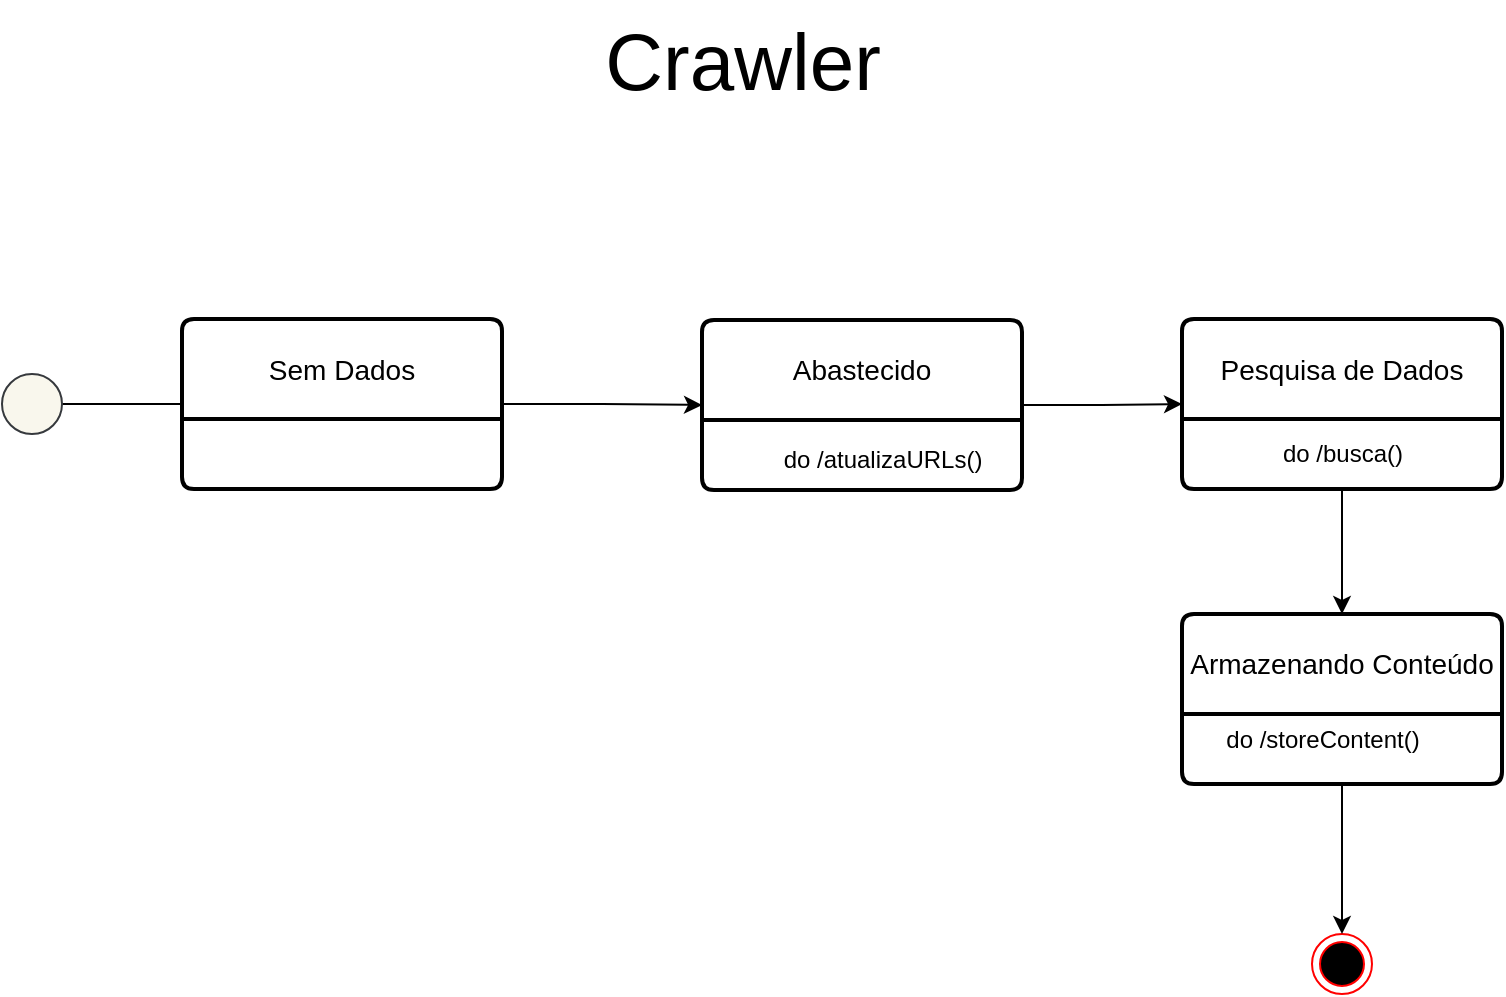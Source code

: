 <mxfile version="24.4.4" type="device" pages="4">
  <diagram name="DE - Crawler" id="9xNMujUlzLksT8GCPlML">
    <mxGraphModel dx="2033" dy="804" grid="1" gridSize="10" guides="1" tooltips="1" connect="1" arrows="1" fold="1" page="1" pageScale="1" pageWidth="827" pageHeight="1169" math="0" shadow="0">
      <root>
        <mxCell id="0" />
        <mxCell id="1" parent="0" />
        <mxCell id="cqbVbwcF_bbiFiC44ExB-3" style="edgeStyle=orthogonalEdgeStyle;rounded=0;orthogonalLoop=1;jettySize=auto;html=1;entryX=0;entryY=0.5;entryDx=0;entryDy=0;" parent="1" source="kfAu8-7spN8CnpjQG4le-2" target="kfAu8-7spN8CnpjQG4le-10" edge="1">
          <mxGeometry relative="1" as="geometry" />
        </mxCell>
        <mxCell id="kfAu8-7spN8CnpjQG4le-2" value="Abastecido" style="swimlane;childLayout=stackLayout;horizontal=1;startSize=50;horizontalStack=0;rounded=1;fontSize=14;fontStyle=0;strokeWidth=2;resizeParent=0;resizeLast=1;shadow=0;dashed=0;align=center;arcSize=4;whiteSpace=wrap;html=1;" parent="1" vertex="1">
          <mxGeometry x="360" y="213" width="160" height="85" as="geometry" />
        </mxCell>
        <mxCell id="kfAu8-7spN8CnpjQG4le-4" value="" style="ellipse;html=1;shape=endState;fillColor=#000000;strokeColor=#ff0000;" parent="1" vertex="1">
          <mxGeometry x="665" y="520" width="30" height="30" as="geometry" />
        </mxCell>
        <mxCell id="kfAu8-7spN8CnpjQG4le-7" style="edgeStyle=orthogonalEdgeStyle;rounded=0;orthogonalLoop=1;jettySize=auto;html=1;" parent="1" source="kfAu8-7spN8CnpjQG4le-6" edge="1">
          <mxGeometry relative="1" as="geometry">
            <mxPoint x="160" y="255" as="targetPoint" />
          </mxGeometry>
        </mxCell>
        <mxCell id="kfAu8-7spN8CnpjQG4le-6" value="" style="ellipse;whiteSpace=wrap;html=1;aspect=fixed;fillColor=#f9f7ed;strokeColor=#36393d;" parent="1" vertex="1">
          <mxGeometry x="10" y="240" width="30" height="30" as="geometry" />
        </mxCell>
        <mxCell id="kfAu8-7spN8CnpjQG4le-8" value="&lt;font style=&quot;font-size: 40px;&quot;&gt;Crawler&lt;/font&gt;" style="text;html=1;align=center;verticalAlign=middle;resizable=0;points=[];autosize=1;strokeColor=none;fillColor=none;" parent="1" vertex="1">
          <mxGeometry x="300" y="53" width="160" height="60" as="geometry" />
        </mxCell>
        <mxCell id="cqbVbwcF_bbiFiC44ExB-5" style="edgeStyle=orthogonalEdgeStyle;rounded=0;orthogonalLoop=1;jettySize=auto;html=1;entryX=0.5;entryY=0;entryDx=0;entryDy=0;" parent="1" source="kfAu8-7spN8CnpjQG4le-9" target="kfAu8-7spN8CnpjQG4le-4" edge="1">
          <mxGeometry relative="1" as="geometry" />
        </mxCell>
        <mxCell id="kfAu8-7spN8CnpjQG4le-9" value="Armazenando Conteúdo" style="swimlane;childLayout=stackLayout;horizontal=1;startSize=50;horizontalStack=0;rounded=1;fontSize=14;fontStyle=0;strokeWidth=2;resizeParent=0;resizeLast=1;shadow=0;dashed=0;align=center;arcSize=4;whiteSpace=wrap;html=1;" parent="1" vertex="1">
          <mxGeometry x="600" y="360" width="160" height="85" as="geometry" />
        </mxCell>
        <mxCell id="cqbVbwcF_bbiFiC44ExB-4" style="edgeStyle=orthogonalEdgeStyle;rounded=0;orthogonalLoop=1;jettySize=auto;html=1;entryX=0.5;entryY=0;entryDx=0;entryDy=0;" parent="1" source="kfAu8-7spN8CnpjQG4le-10" target="kfAu8-7spN8CnpjQG4le-9" edge="1">
          <mxGeometry relative="1" as="geometry" />
        </mxCell>
        <mxCell id="kfAu8-7spN8CnpjQG4le-10" value="Pesquisa de Dados" style="swimlane;childLayout=stackLayout;horizontal=1;startSize=50;horizontalStack=0;rounded=1;fontSize=14;fontStyle=0;strokeWidth=2;resizeParent=0;resizeLast=1;shadow=0;dashed=0;align=center;arcSize=4;whiteSpace=wrap;html=1;" parent="1" vertex="1">
          <mxGeometry x="600" y="212.5" width="160" height="85" as="geometry" />
        </mxCell>
        <mxCell id="jtXHg9V6n9QFiWOQHvRo-2" value="do /busca()" style="text;html=1;align=center;verticalAlign=middle;resizable=0;points=[];autosize=1;strokeColor=none;fillColor=none;" parent="kfAu8-7spN8CnpjQG4le-10" vertex="1">
          <mxGeometry y="50" width="160" height="35" as="geometry" />
        </mxCell>
        <mxCell id="cqbVbwcF_bbiFiC44ExB-2" style="edgeStyle=orthogonalEdgeStyle;rounded=0;orthogonalLoop=1;jettySize=auto;html=1;entryX=0;entryY=0.5;entryDx=0;entryDy=0;" parent="1" source="cqbVbwcF_bbiFiC44ExB-1" target="kfAu8-7spN8CnpjQG4le-2" edge="1">
          <mxGeometry relative="1" as="geometry" />
        </mxCell>
        <mxCell id="cqbVbwcF_bbiFiC44ExB-1" value="Sem Dados" style="swimlane;childLayout=stackLayout;horizontal=1;startSize=50;horizontalStack=0;rounded=1;fontSize=14;fontStyle=0;strokeWidth=2;resizeParent=0;resizeLast=1;shadow=0;dashed=0;align=center;arcSize=4;whiteSpace=wrap;html=1;" parent="1" vertex="1">
          <mxGeometry x="100" y="212.5" width="160" height="85" as="geometry" />
        </mxCell>
        <mxCell id="jtXHg9V6n9QFiWOQHvRo-1" value="do /atualizaURLs()" style="text;html=1;align=center;verticalAlign=middle;resizable=0;points=[];autosize=1;strokeColor=none;fillColor=none;" parent="1" vertex="1">
          <mxGeometry x="390" y="268" width="120" height="30" as="geometry" />
        </mxCell>
        <mxCell id="jtXHg9V6n9QFiWOQHvRo-4" value="do /storeContent()" style="text;html=1;align=center;verticalAlign=middle;resizable=0;points=[];autosize=1;strokeColor=none;fillColor=none;" parent="1" vertex="1">
          <mxGeometry x="610" y="408" width="120" height="30" as="geometry" />
        </mxCell>
      </root>
    </mxGraphModel>
  </diagram>
  <diagram id="KzJYx-17iR-VhBiHGrCX" name="DE - Fetcher">
    <mxGraphModel grid="1" page="1" gridSize="10" guides="1" tooltips="1" connect="1" arrows="1" fold="1" pageScale="1" pageWidth="827" pageHeight="1169" math="0" shadow="0">
      <root>
        <mxCell id="0" />
        <mxCell id="1" parent="0" />
        <mxCell id="f3DdB8-7DULBCzmjG1NS-1" style="edgeStyle=orthogonalEdgeStyle;rounded=0;orthogonalLoop=1;jettySize=auto;html=1;entryX=0;entryY=0.5;entryDx=0;entryDy=0;" edge="1" parent="1" source="f3DdB8-7DULBCzmjG1NS-2" target="f3DdB8-7DULBCzmjG1NS-10">
          <mxGeometry relative="1" as="geometry" />
        </mxCell>
        <mxCell id="f3DdB8-7DULBCzmjG1NS-2" value="Pesquisa Fronteira" style="swimlane;childLayout=stackLayout;horizontal=1;startSize=50;horizontalStack=0;rounded=1;fontSize=14;fontStyle=0;strokeWidth=2;resizeParent=0;resizeLast=1;shadow=0;dashed=0;align=center;arcSize=4;whiteSpace=wrap;html=1;" vertex="1" parent="1">
          <mxGeometry x="380" y="212.5" width="160" height="85" as="geometry" />
        </mxCell>
        <mxCell id="uo_bJy7aYgEMZKwGv6G--1" value="/do frontierURL()" style="text;html=1;align=center;verticalAlign=middle;resizable=0;points=[];autosize=1;strokeColor=none;fillColor=none;" vertex="1" parent="f3DdB8-7DULBCzmjG1NS-2">
          <mxGeometry y="50" width="160" height="35" as="geometry" />
        </mxCell>
        <mxCell id="f3DdB8-7DULBCzmjG1NS-3" value="" style="ellipse;html=1;shape=endState;fillColor=#000000;strokeColor=#ff0000;" vertex="1" parent="1">
          <mxGeometry x="667.5" y="370" width="30" height="30" as="geometry" />
        </mxCell>
        <mxCell id="f3DdB8-7DULBCzmjG1NS-4" style="edgeStyle=orthogonalEdgeStyle;rounded=0;orthogonalLoop=1;jettySize=auto;html=1;" edge="1" parent="1" source="f3DdB8-7DULBCzmjG1NS-5">
          <mxGeometry relative="1" as="geometry">
            <mxPoint x="160" y="255" as="targetPoint" />
          </mxGeometry>
        </mxCell>
        <mxCell id="f3DdB8-7DULBCzmjG1NS-5" value="" style="ellipse;whiteSpace=wrap;html=1;aspect=fixed;fillColor=#f9f7ed;strokeColor=#36393d;" vertex="1" parent="1">
          <mxGeometry x="10" y="240" width="30" height="30" as="geometry" />
        </mxCell>
        <mxCell id="f3DdB8-7DULBCzmjG1NS-9" style="edgeStyle=orthogonalEdgeStyle;rounded=0;orthogonalLoop=1;jettySize=auto;html=1;entryX=0.5;entryY=0;entryDx=0;entryDy=0;" edge="1" parent="1" source="f3DdB8-7DULBCzmjG1NS-10">
          <mxGeometry relative="1" as="geometry">
            <mxPoint x="682.5" y="360" as="targetPoint" />
          </mxGeometry>
        </mxCell>
        <mxCell id="f3DdB8-7DULBCzmjG1NS-10" value="Abastecido" style="swimlane;childLayout=stackLayout;horizontal=1;startSize=50;horizontalStack=0;rounded=1;fontSize=14;fontStyle=0;strokeWidth=2;resizeParent=0;resizeLast=1;shadow=0;dashed=0;align=center;arcSize=4;whiteSpace=wrap;html=1;" vertex="1" parent="1">
          <mxGeometry x="600" y="212.5" width="165" height="85" as="geometry" />
        </mxCell>
        <mxCell id="uo_bJy7aYgEMZKwGv6G--2" value="do /comunica com Internet" style="text;html=1;align=center;verticalAlign=middle;resizable=0;points=[];autosize=1;strokeColor=none;fillColor=none;" vertex="1" parent="f3DdB8-7DULBCzmjG1NS-10">
          <mxGeometry y="50" width="165" height="35" as="geometry" />
        </mxCell>
        <mxCell id="f3DdB8-7DULBCzmjG1NS-11" style="edgeStyle=orthogonalEdgeStyle;rounded=0;orthogonalLoop=1;jettySize=auto;html=1;entryX=0;entryY=0.5;entryDx=0;entryDy=0;" edge="1" parent="1" source="f3DdB8-7DULBCzmjG1NS-12" target="f3DdB8-7DULBCzmjG1NS-2">
          <mxGeometry relative="1" as="geometry" />
        </mxCell>
        <mxCell id="f3DdB8-7DULBCzmjG1NS-12" value="Vazio" style="swimlane;childLayout=stackLayout;horizontal=1;startSize=50;horizontalStack=0;rounded=1;fontSize=14;fontStyle=0;strokeWidth=2;resizeParent=0;resizeLast=1;shadow=0;dashed=0;align=center;arcSize=4;whiteSpace=wrap;html=1;" vertex="1" parent="1">
          <mxGeometry x="160" y="212.5" width="160" height="85" as="geometry" />
        </mxCell>
        <mxCell id="iPNBF64CQte7NCTMTNsE-1" value="&lt;font style=&quot;font-size: 40px;&quot;&gt;Fetcher&lt;/font&gt;" style="text;html=1;align=center;verticalAlign=middle;resizable=0;points=[];autosize=1;strokeColor=none;fillColor=none;" vertex="1" parent="1">
          <mxGeometry x="300" y="53" width="160" height="60" as="geometry" />
        </mxCell>
      </root>
    </mxGraphModel>
  </diagram>
  <diagram id="k_xOPBO3l8IfbI_-44rA" name="DE - DNS">
    <mxGraphModel grid="1" page="1" gridSize="10" guides="1" tooltips="1" connect="1" arrows="1" fold="1" pageScale="1" pageWidth="827" pageHeight="1169" math="0" shadow="0">
      <root>
        <mxCell id="0" />
        <mxCell id="1" parent="0" />
        <mxCell id="7dn9fYxT8fN-7_6PDpfM-4" style="edgeStyle=orthogonalEdgeStyle;rounded=0;orthogonalLoop=1;jettySize=auto;html=1;entryX=0;entryY=0.5;entryDx=0;entryDy=0;" edge="1" parent="1" source="lJnn1hOtQvQEHFWve7Z--1" target="lJnn1hOtQvQEHFWve7Z--3">
          <mxGeometry relative="1" as="geometry" />
        </mxCell>
        <mxCell id="_nZmj1FFM9pvGY3tv3fc-1" value="Identifica Host e IP" style="edgeLabel;html=1;align=center;verticalAlign=middle;resizable=0;points=[];" connectable="0" vertex="1" parent="7dn9fYxT8fN-7_6PDpfM-4">
          <mxGeometry x="-0.291" y="3" relative="1" as="geometry">
            <mxPoint as="offset" />
          </mxGeometry>
        </mxCell>
        <mxCell id="lJnn1hOtQvQEHFWve7Z--1" value="Sem Conexão" style="swimlane;childLayout=stackLayout;horizontal=1;startSize=50;horizontalStack=0;rounded=1;fontSize=14;fontStyle=0;strokeWidth=2;resizeParent=0;resizeLast=1;shadow=0;dashed=0;align=center;arcSize=4;whiteSpace=wrap;html=1;" vertex="1" parent="1">
          <mxGeometry x="180" y="190" width="160" height="80" as="geometry" />
        </mxCell>
        <mxCell id="7dn9fYxT8fN-7_6PDpfM-5" style="edgeStyle=orthogonalEdgeStyle;rounded=0;orthogonalLoop=1;jettySize=auto;html=1;" edge="1" parent="1" source="lJnn1hOtQvQEHFWve7Z--3" target="lJnn1hOtQvQEHFWve7Z--4">
          <mxGeometry relative="1" as="geometry" />
        </mxCell>
        <mxCell id="lJnn1hOtQvQEHFWve7Z--3" value="Conectado" style="swimlane;childLayout=stackLayout;horizontal=1;startSize=50;horizontalStack=0;rounded=1;fontSize=14;fontStyle=0;strokeWidth=2;resizeParent=0;resizeLast=1;shadow=0;dashed=0;align=center;arcSize=4;whiteSpace=wrap;html=1;" vertex="1" parent="1">
          <mxGeometry x="500" y="190" width="160" height="80" as="geometry" />
        </mxCell>
        <mxCell id="QSgUhvZyUqBF5xjux-Oz-1" value="do /resolver()" style="text;html=1;align=center;verticalAlign=middle;resizable=0;points=[];autosize=1;strokeColor=none;fillColor=none;" vertex="1" parent="lJnn1hOtQvQEHFWve7Z--3">
          <mxGeometry y="50" width="160" height="30" as="geometry" />
        </mxCell>
        <mxCell id="lJnn1hOtQvQEHFWve7Z--4" value="" style="ellipse;html=1;shape=endState;fillColor=#000000;strokeColor=#ff0000;" vertex="1" parent="1">
          <mxGeometry x="565" y="350" width="30" height="30" as="geometry" />
        </mxCell>
        <mxCell id="7dn9fYxT8fN-7_6PDpfM-3" style="edgeStyle=orthogonalEdgeStyle;rounded=0;orthogonalLoop=1;jettySize=auto;html=1;entryX=0;entryY=0.5;entryDx=0;entryDy=0;" edge="1" parent="1" source="lJnn1hOtQvQEHFWve7Z--5" target="lJnn1hOtQvQEHFWve7Z--1">
          <mxGeometry relative="1" as="geometry" />
        </mxCell>
        <mxCell id="_nZmj1FFM9pvGY3tv3fc-2" value="Inicializa DNS" style="edgeLabel;html=1;align=center;verticalAlign=middle;resizable=0;points=[];" connectable="0" vertex="1" parent="7dn9fYxT8fN-7_6PDpfM-3">
          <mxGeometry x="-0.255" y="-2" relative="1" as="geometry">
            <mxPoint x="9" y="-2" as="offset" />
          </mxGeometry>
        </mxCell>
        <mxCell id="lJnn1hOtQvQEHFWve7Z--5" value="" style="strokeWidth=2;html=1;shape=mxgraph.flowchart.start_2;whiteSpace=wrap;" vertex="1" parent="1">
          <mxGeometry x="40" y="215" width="30" height="30" as="geometry" />
        </mxCell>
        <mxCell id="7dn9fYxT8fN-7_6PDpfM-1" value="&lt;font style=&quot;font-size: 40px;&quot;&gt;DNS&lt;/font&gt;" style="text;html=1;align=center;verticalAlign=middle;resizable=0;points=[];autosize=1;strokeColor=none;fillColor=none;" vertex="1" parent="1">
          <mxGeometry x="325" y="53" width="110" height="60" as="geometry" />
        </mxCell>
      </root>
    </mxGraphModel>
  </diagram>
  <diagram id="P9RJEKTP_0M1nMr1R6yX" name="DE - Cache">
    <mxGraphModel grid="1" page="1" gridSize="10" guides="1" tooltips="1" connect="1" arrows="1" fold="1" pageScale="1" pageWidth="827" pageHeight="1169" math="0" shadow="0">
      <root>
        <mxCell id="0" />
        <mxCell id="1" parent="0" />
        <mxCell id="sv4MF4fnECCsAf4Mp550-3" style="edgeStyle=orthogonalEdgeStyle;rounded=0;orthogonalLoop=1;jettySize=auto;html=1;" edge="1" parent="1" source="Yj814bwFjNX4voatIRAS-1" target="Yj814bwFjNX4voatIRAS-2">
          <mxGeometry relative="1" as="geometry" />
        </mxCell>
        <mxCell id="OjPTFJ4K3kEGELKlhBjy-2" value="Conteúdo recebido" style="edgeLabel;html=1;align=center;verticalAlign=middle;resizable=0;points=[];" connectable="0" vertex="1" parent="sv4MF4fnECCsAf4Mp550-3">
          <mxGeometry x="-0.308" relative="1" as="geometry">
            <mxPoint x="15" as="offset" />
          </mxGeometry>
        </mxCell>
        <mxCell id="Yj814bwFjNX4voatIRAS-1" value="Sem conteúdo" style="swimlane;childLayout=stackLayout;horizontal=1;startSize=50;horizontalStack=0;rounded=1;fontSize=14;fontStyle=0;strokeWidth=2;resizeParent=0;resizeLast=1;shadow=0;dashed=0;align=center;arcSize=4;whiteSpace=wrap;html=1;" vertex="1" parent="1">
          <mxGeometry x="190" y="190" width="160" height="80" as="geometry" />
        </mxCell>
        <mxCell id="Yj814bwFjNX4voatIRAS-2" value="Conteúdo Baixado" style="swimlane;childLayout=stackLayout;horizontal=1;startSize=50;horizontalStack=0;rounded=1;fontSize=14;fontStyle=0;strokeWidth=2;resizeParent=0;resizeLast=1;shadow=0;dashed=0;align=center;arcSize=4;whiteSpace=wrap;html=1;" vertex="1" parent="1">
          <mxGeometry x="480" y="190" width="160" height="80" as="geometry" />
        </mxCell>
        <mxCell id="sv4MF4fnECCsAf4Mp550-2" style="edgeStyle=orthogonalEdgeStyle;rounded=0;orthogonalLoop=1;jettySize=auto;html=1;" edge="1" parent="1" source="Yj814bwFjNX4voatIRAS-3">
          <mxGeometry relative="1" as="geometry">
            <mxPoint x="180" y="230" as="targetPoint" />
          </mxGeometry>
        </mxCell>
        <mxCell id="OjPTFJ4K3kEGELKlhBjy-3" value="Inicaliza Cache" style="edgeLabel;html=1;align=center;verticalAlign=middle;resizable=0;points=[];" connectable="0" vertex="1" parent="sv4MF4fnECCsAf4Mp550-2">
          <mxGeometry x="-0.323" y="-1" relative="1" as="geometry">
            <mxPoint x="16" y="-1" as="offset" />
          </mxGeometry>
        </mxCell>
        <mxCell id="Yj814bwFjNX4voatIRAS-3" value="" style="strokeWidth=2;html=1;shape=mxgraph.flowchart.start_2;whiteSpace=wrap;" vertex="1" parent="1">
          <mxGeometry x="20" y="215" width="30" height="30" as="geometry" />
        </mxCell>
        <mxCell id="Yj814bwFjNX4voatIRAS-4" value="" style="ellipse;html=1;shape=endState;fillColor=#000000;strokeColor=#ff0000;" vertex="1" parent="1">
          <mxGeometry x="545" y="440" width="30" height="30" as="geometry" />
        </mxCell>
        <mxCell id="efe10nJoazj5GyihiQMV-1" value="&lt;font style=&quot;font-size: 40px;&quot;&gt;Cache&lt;/font&gt;" style="text;html=1;align=center;verticalAlign=middle;resizable=0;points=[];autosize=1;strokeColor=none;fillColor=none;" vertex="1" parent="1">
          <mxGeometry x="310" y="53" width="140" height="60" as="geometry" />
        </mxCell>
        <mxCell id="OjPTFJ4K3kEGELKlhBjy-1" value="do /storeCache()" style="text;html=1;align=center;verticalAlign=middle;resizable=0;points=[];autosize=1;strokeColor=none;fillColor=none;" vertex="1" parent="1">
          <mxGeometry x="495" y="238" width="110" height="30" as="geometry" />
        </mxCell>
        <mxCell id="5nTTX15i4rpjOd9r5tTO-14" style="edgeStyle=orthogonalEdgeStyle;rounded=0;orthogonalLoop=1;jettySize=auto;html=1;entryX=1;entryY=0.5;entryDx=0;entryDy=0;" edge="1" parent="1" source="3TM7tIFNixQF6uP3WEwU-1" target="Yj814bwFjNX4voatIRAS-2">
          <mxGeometry relative="1" as="geometry" />
        </mxCell>
        <mxCell id="3TM7tIFNixQF6uP3WEwU-1" value="Inválido" style="swimlane;childLayout=stackLayout;horizontal=1;startSize=50;horizontalStack=0;rounded=1;fontSize=14;fontStyle=0;strokeWidth=2;resizeParent=0;resizeLast=1;shadow=0;dashed=0;align=center;arcSize=4;whiteSpace=wrap;html=1;" vertex="1" parent="1">
          <mxGeometry x="640" y="330" width="160" height="85" as="geometry" />
        </mxCell>
        <mxCell id="5nTTX15i4rpjOd9r5tTO-10" style="edgeStyle=orthogonalEdgeStyle;rounded=0;orthogonalLoop=1;jettySize=auto;html=1;entryX=0;entryY=0.5;entryDx=0;entryDy=0;" edge="1" parent="1" source="5nTTX15i4rpjOd9r5tTO-5" target="3TM7tIFNixQF6uP3WEwU-1">
          <mxGeometry relative="1" as="geometry" />
        </mxCell>
        <mxCell id="5nTTX15i4rpjOd9r5tTO-5" value="" style="strokeWidth=2;html=1;shape=mxgraph.flowchart.start_2;whiteSpace=wrap;" vertex="1" parent="1">
          <mxGeometry x="552.5" y="290" width="15" height="20" as="geometry" />
        </mxCell>
        <mxCell id="5nTTX15i4rpjOd9r5tTO-6" value="[se desatualizado]" style="text;html=1;align=center;verticalAlign=middle;resizable=0;points=[];autosize=1;strokeColor=none;fillColor=none;" vertex="1" parent="1">
          <mxGeometry x="567.5" y="275" width="120" height="30" as="geometry" />
        </mxCell>
        <mxCell id="5nTTX15i4rpjOd9r5tTO-8" value="" style="endArrow=none;html=1;rounded=0;entryX=0.5;entryY=1;entryDx=0;entryDy=0;exitX=0.5;exitY=0;exitDx=0;exitDy=0;exitPerimeter=0;" edge="1" parent="1" source="5nTTX15i4rpjOd9r5tTO-5" target="Yj814bwFjNX4voatIRAS-2">
          <mxGeometry width="50" height="50" relative="1" as="geometry">
            <mxPoint x="490" y="390" as="sourcePoint" />
            <mxPoint x="540" y="340" as="targetPoint" />
          </mxGeometry>
        </mxCell>
        <mxCell id="5nTTX15i4rpjOd9r5tTO-11" style="edgeStyle=orthogonalEdgeStyle;rounded=0;orthogonalLoop=1;jettySize=auto;html=1;entryX=0.499;entryY=0.225;entryDx=0;entryDy=0;entryPerimeter=0;" edge="1" parent="1" source="5nTTX15i4rpjOd9r5tTO-5" target="Yj814bwFjNX4voatIRAS-4">
          <mxGeometry relative="1" as="geometry" />
        </mxCell>
        <mxCell id="5nTTX15i4rpjOd9r5tTO-12" value="&lt;span style=&quot;color: rgb(0, 0, 0); font-family: Helvetica; font-size: 12px; font-style: normal; font-variant-ligatures: normal; font-variant-caps: normal; font-weight: 400; letter-spacing: normal; orphans: 2; text-align: center; text-indent: 0px; text-transform: none; widows: 2; word-spacing: 0px; -webkit-text-stroke-width: 0px; white-space: nowrap; background-color: rgb(251, 251, 251); text-decoration-thickness: initial; text-decoration-style: initial; text-decoration-color: initial; display: inline !important; float: none;&quot;&gt;/refreshPage()&lt;/span&gt;" style="text;whiteSpace=wrap;html=1;" vertex="1" parent="1">
          <mxGeometry x="730" y="270" width="70" height="40" as="geometry" />
        </mxCell>
        <mxCell id="5nTTX15i4rpjOd9r5tTO-13" value="[se atualizado]" style="text;html=1;align=center;verticalAlign=middle;resizable=0;points=[];autosize=1;strokeColor=none;fillColor=none;" vertex="1" parent="1">
          <mxGeometry x="467.5" y="310" width="100" height="30" as="geometry" />
        </mxCell>
      </root>
    </mxGraphModel>
  </diagram>
</mxfile>
